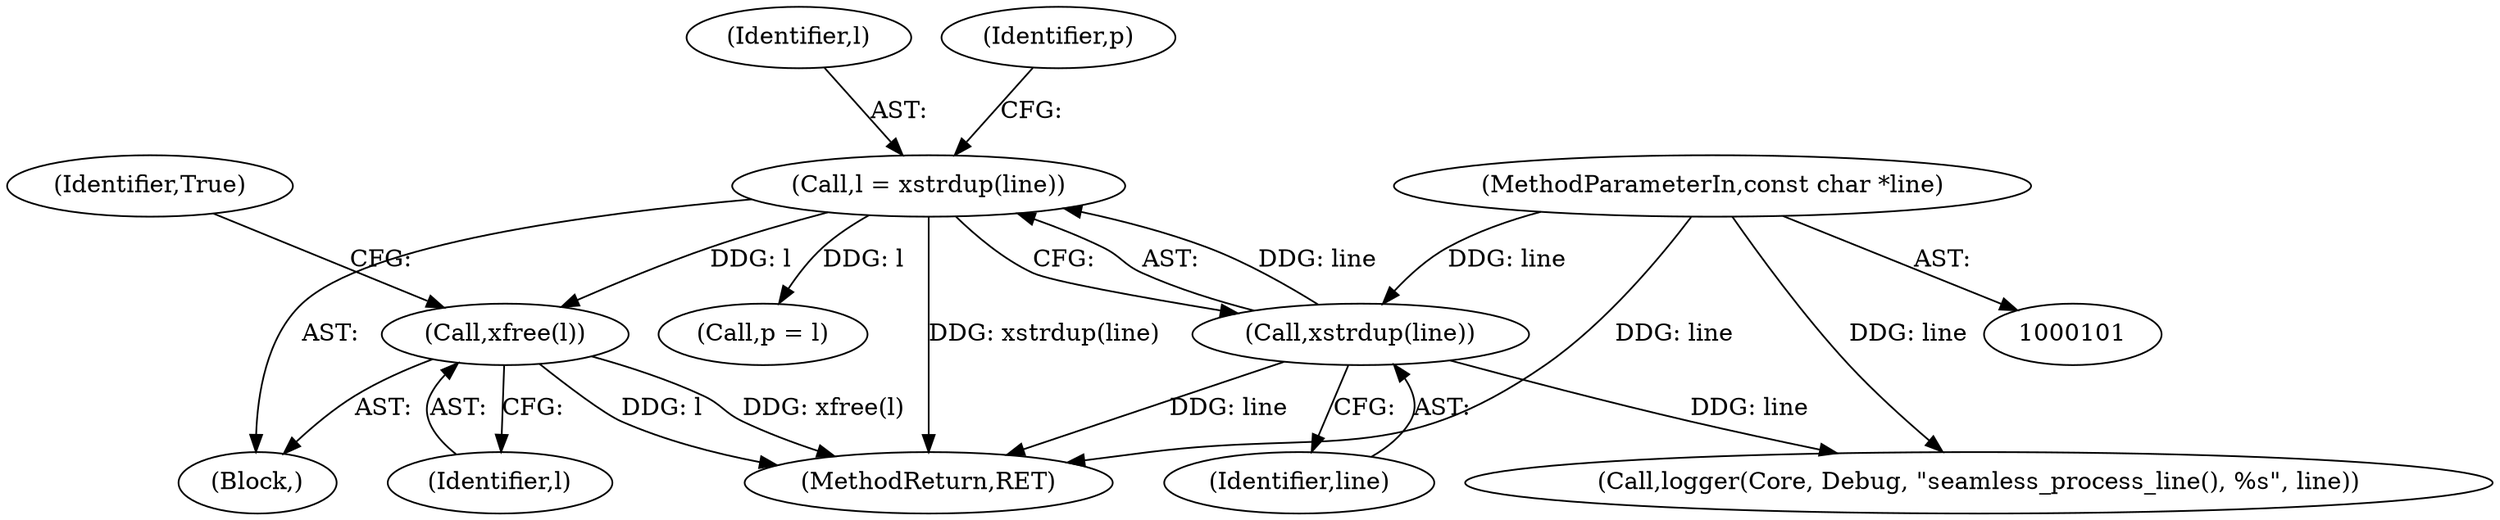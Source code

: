 digraph "0_rdesktop_4dca546d04321a610c1835010b5dad85163b65e1_14@API" {
"1000903" [label="(Call,xfree(l))"];
"1000119" [label="(Call,l = xstrdup(line))"];
"1000121" [label="(Call,xstrdup(line))"];
"1000102" [label="(MethodParameterIn,const char *line)"];
"1000906" [label="(Identifier,True)"];
"1000122" [label="(Identifier,line)"];
"1000903" [label="(Call,xfree(l))"];
"1000746" [label="(Call,logger(Core, Debug, \"seamless_process_line(), %s\", line))"];
"1000121" [label="(Call,xstrdup(line))"];
"1000119" [label="(Call,l = xstrdup(line))"];
"1000104" [label="(Block,)"];
"1000102" [label="(MethodParameterIn,const char *line)"];
"1000120" [label="(Identifier,l)"];
"1000124" [label="(Identifier,p)"];
"1000123" [label="(Call,p = l)"];
"1000907" [label="(MethodReturn,RET)"];
"1000904" [label="(Identifier,l)"];
"1000903" -> "1000104"  [label="AST: "];
"1000903" -> "1000904"  [label="CFG: "];
"1000904" -> "1000903"  [label="AST: "];
"1000906" -> "1000903"  [label="CFG: "];
"1000903" -> "1000907"  [label="DDG: l"];
"1000903" -> "1000907"  [label="DDG: xfree(l)"];
"1000119" -> "1000903"  [label="DDG: l"];
"1000119" -> "1000104"  [label="AST: "];
"1000119" -> "1000121"  [label="CFG: "];
"1000120" -> "1000119"  [label="AST: "];
"1000121" -> "1000119"  [label="AST: "];
"1000124" -> "1000119"  [label="CFG: "];
"1000119" -> "1000907"  [label="DDG: xstrdup(line)"];
"1000121" -> "1000119"  [label="DDG: line"];
"1000119" -> "1000123"  [label="DDG: l"];
"1000121" -> "1000122"  [label="CFG: "];
"1000122" -> "1000121"  [label="AST: "];
"1000121" -> "1000907"  [label="DDG: line"];
"1000102" -> "1000121"  [label="DDG: line"];
"1000121" -> "1000746"  [label="DDG: line"];
"1000102" -> "1000101"  [label="AST: "];
"1000102" -> "1000907"  [label="DDG: line"];
"1000102" -> "1000746"  [label="DDG: line"];
}

